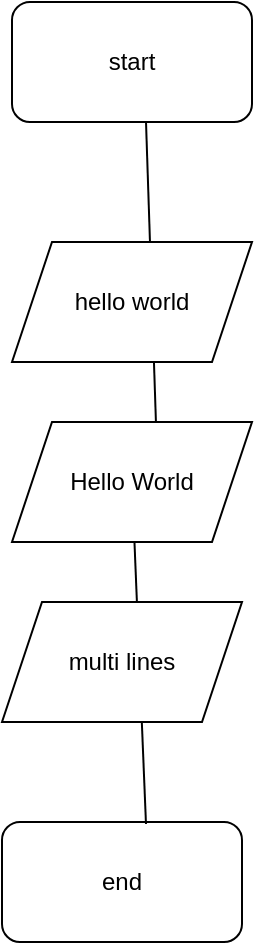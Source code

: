 <mxfile version="16.2.2" type="github">
  <diagram id="nBr0R9BzFTvDNvVGjYW4" name="Page-1">
    <mxGraphModel dx="1038" dy="509" grid="1" gridSize="10" guides="1" tooltips="1" connect="1" arrows="1" fold="1" page="1" pageScale="1" pageWidth="850" pageHeight="1100" math="0" shadow="0">
      <root>
        <mxCell id="0" />
        <mxCell id="1" parent="0" />
        <mxCell id="41VK4EA_8Cg1WOQoJtaG-1" value="start" style="rounded=1;whiteSpace=wrap;html=1;" vertex="1" parent="1">
          <mxGeometry x="370" y="40" width="120" height="60" as="geometry" />
        </mxCell>
        <mxCell id="41VK4EA_8Cg1WOQoJtaG-2" value="end" style="rounded=1;whiteSpace=wrap;html=1;" vertex="1" parent="1">
          <mxGeometry x="365" y="450" width="120" height="60" as="geometry" />
        </mxCell>
        <mxCell id="41VK4EA_8Cg1WOQoJtaG-3" value="" style="endArrow=none;html=1;rounded=0;exitX=0.6;exitY=0.017;exitDx=0;exitDy=0;exitPerimeter=0;startArrow=none;" edge="1" parent="1" source="41VK4EA_8Cg1WOQoJtaG-5">
          <mxGeometry width="50" height="50" relative="1" as="geometry">
            <mxPoint x="400" y="290" as="sourcePoint" />
            <mxPoint x="437" y="100" as="targetPoint" />
          </mxGeometry>
        </mxCell>
        <mxCell id="41VK4EA_8Cg1WOQoJtaG-4" value="hello world" style="shape=parallelogram;perimeter=parallelogramPerimeter;whiteSpace=wrap;html=1;fixedSize=1;" vertex="1" parent="1">
          <mxGeometry x="370" y="160" width="120" height="60" as="geometry" />
        </mxCell>
        <mxCell id="41VK4EA_8Cg1WOQoJtaG-5" value="Hello World" style="shape=parallelogram;perimeter=parallelogramPerimeter;whiteSpace=wrap;html=1;fixedSize=1;" vertex="1" parent="1">
          <mxGeometry x="370" y="250" width="120" height="60" as="geometry" />
        </mxCell>
        <mxCell id="41VK4EA_8Cg1WOQoJtaG-6" value="" style="endArrow=none;html=1;rounded=0;exitX=0.6;exitY=0.017;exitDx=0;exitDy=0;exitPerimeter=0;" edge="1" parent="1" source="41VK4EA_8Cg1WOQoJtaG-2" target="41VK4EA_8Cg1WOQoJtaG-5">
          <mxGeometry width="50" height="50" relative="1" as="geometry">
            <mxPoint x="437" y="451.02" as="sourcePoint" />
            <mxPoint x="437" y="100" as="targetPoint" />
          </mxGeometry>
        </mxCell>
        <mxCell id="41VK4EA_8Cg1WOQoJtaG-7" value="multi lines" style="shape=parallelogram;perimeter=parallelogramPerimeter;whiteSpace=wrap;html=1;fixedSize=1;" vertex="1" parent="1">
          <mxGeometry x="365" y="340" width="120" height="60" as="geometry" />
        </mxCell>
      </root>
    </mxGraphModel>
  </diagram>
</mxfile>
